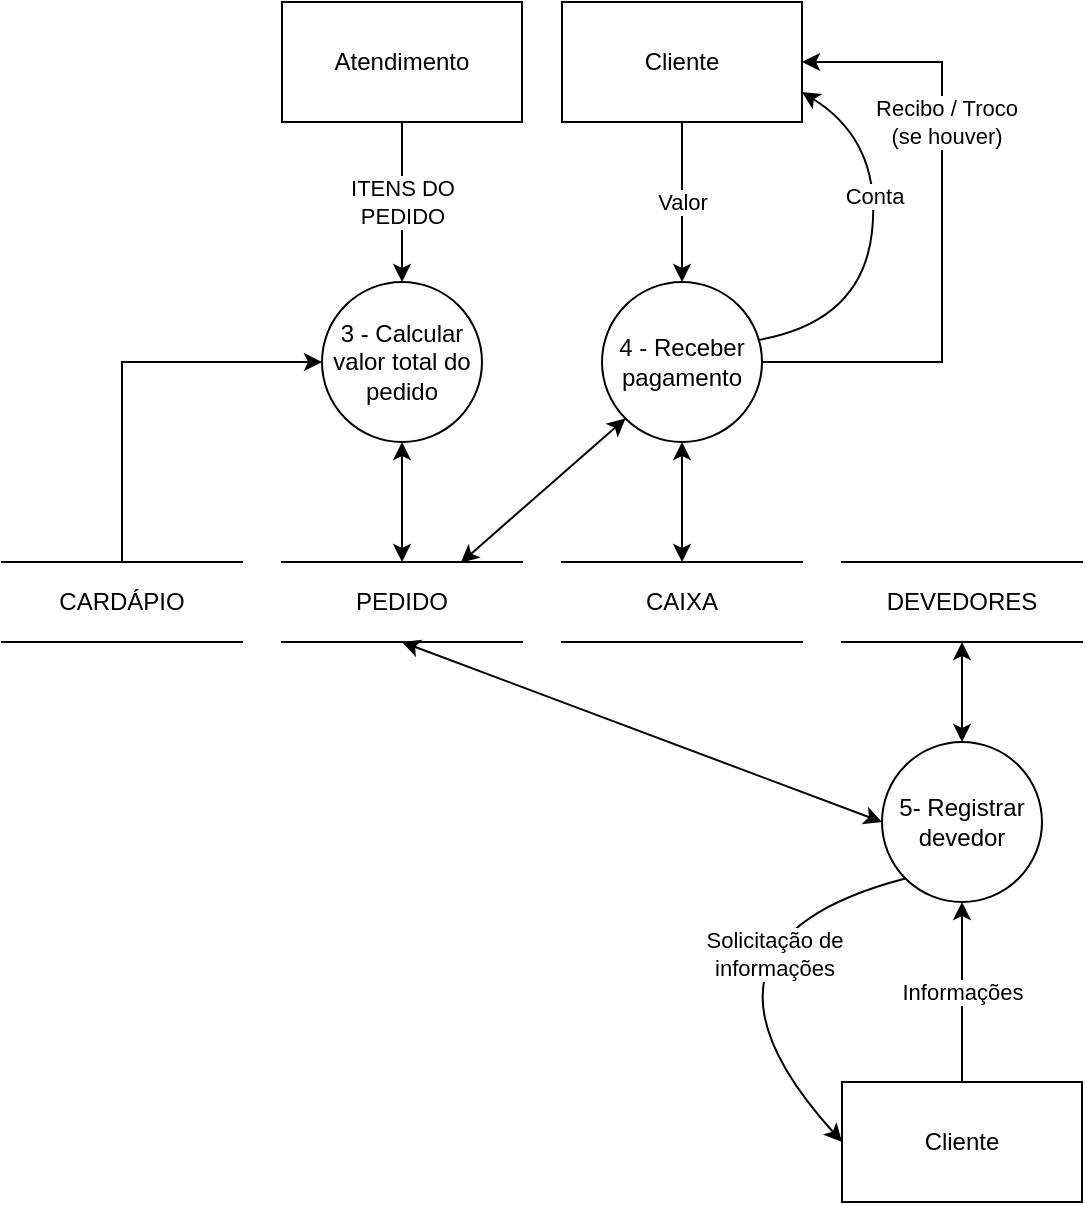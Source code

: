 <mxfile version="13.0.1" type="device"><diagram id="O9-q49qOztxJc_sjdITI" name="Page-1"><mxGraphModel dx="760" dy="678" grid="1" gridSize="10" guides="1" tooltips="1" connect="1" arrows="1" fold="1" page="1" pageScale="1" pageWidth="827" pageHeight="1169" math="0" shadow="0"><root><mxCell id="0"/><mxCell id="1" parent="0"/><mxCell id="ulFUTIXoaGptJrwHpELa-9" style="edgeStyle=orthogonalEdgeStyle;rounded=0;orthogonalLoop=1;jettySize=auto;html=1;exitX=0.5;exitY=0;exitDx=0;exitDy=0;entryX=0;entryY=0.5;entryDx=0;entryDy=0;" parent="1" source="ulFUTIXoaGptJrwHpELa-18" target="ulFUTIXoaGptJrwHpELa-10" edge="1"><mxGeometry relative="1" as="geometry"/></mxCell><mxCell id="ulFUTIXoaGptJrwHpELa-21" style="edgeStyle=orthogonalEdgeStyle;rounded=0;orthogonalLoop=1;jettySize=auto;html=1;startArrow=classic;startFill=1;" parent="1" source="ulFUTIXoaGptJrwHpELa-10" target="ulFUTIXoaGptJrwHpELa-19" edge="1"><mxGeometry relative="1" as="geometry"/></mxCell><mxCell id="ulFUTIXoaGptJrwHpELa-10" value="3 - Calcular valor total do pedido" style="ellipse;whiteSpace=wrap;html=1;aspect=fixed;" parent="1" vertex="1"><mxGeometry x="180" y="160" width="80" height="80" as="geometry"/></mxCell><mxCell id="ulFUTIXoaGptJrwHpELa-11" value="Atendimento" style="rounded=0;whiteSpace=wrap;html=1;spacing=0;" parent="1" vertex="1"><mxGeometry x="160" y="20" width="120" height="60" as="geometry"/></mxCell><mxCell id="ulFUTIXoaGptJrwHpELa-12" value="ITENS DO&lt;br&gt;PEDIDO" style="endArrow=classic;html=1;exitX=0.5;exitY=1;exitDx=0;exitDy=0;entryX=0.5;entryY=0;entryDx=0;entryDy=0;" parent="1" source="ulFUTIXoaGptJrwHpELa-11" target="ulFUTIXoaGptJrwHpELa-10" edge="1"><mxGeometry width="50" height="50" relative="1" as="geometry"><mxPoint x="204" y="180" as="sourcePoint"/><mxPoint x="254" y="130" as="targetPoint"/></mxGeometry></mxCell><mxCell id="ulFUTIXoaGptJrwHpELa-13" value="Informações" style="edgeStyle=orthogonalEdgeStyle;rounded=0;orthogonalLoop=1;jettySize=auto;html=1;entryX=0.5;entryY=1;entryDx=0;entryDy=0;fontFamily=Helvetica;" parent="1" source="ulFUTIXoaGptJrwHpELa-14" target="ulFUTIXoaGptJrwHpELa-15" edge="1"><mxGeometry relative="1" as="geometry"/></mxCell><mxCell id="ulFUTIXoaGptJrwHpELa-14" value="Cliente" style="rounded=0;whiteSpace=wrap;html=1;" parent="1" vertex="1"><mxGeometry x="440" y="560" width="120" height="60" as="geometry"/></mxCell><mxCell id="ulFUTIXoaGptJrwHpELa-15" value="&lt;div&gt;5- Registrar devedor&lt;/div&gt;" style="ellipse;whiteSpace=wrap;html=1;aspect=fixed;" parent="1" vertex="1"><mxGeometry x="460" y="390" width="80" height="80" as="geometry"/></mxCell><mxCell id="ulFUTIXoaGptJrwHpELa-16" value="DEVEDORES" style="shape=partialRectangle;whiteSpace=wrap;html=1;left=0;right=0;fillColor=none;" parent="1" vertex="1"><mxGeometry x="440" y="300" width="120" height="40" as="geometry"/></mxCell><mxCell id="ulFUTIXoaGptJrwHpELa-17" value="" style="endArrow=classic;startArrow=classic;html=1;fontFamily=Helvetica;exitX=0.5;exitY=1;exitDx=0;exitDy=0;" parent="1" source="ulFUTIXoaGptJrwHpELa-16" target="ulFUTIXoaGptJrwHpELa-15" edge="1"><mxGeometry width="50" height="50" relative="1" as="geometry"><mxPoint x="390" y="320" as="sourcePoint"/><mxPoint x="440" y="270" as="targetPoint"/></mxGeometry></mxCell><mxCell id="ulFUTIXoaGptJrwHpELa-18" value="CARDÁPIO" style="shape=partialRectangle;whiteSpace=wrap;html=1;left=0;right=0;fillColor=none;" parent="1" vertex="1"><mxGeometry x="20" y="300" width="120" height="40" as="geometry"/></mxCell><mxCell id="ulFUTIXoaGptJrwHpELa-19" value="PEDIDO" style="shape=partialRectangle;whiteSpace=wrap;html=1;left=0;right=0;fillColor=none;" parent="1" vertex="1"><mxGeometry x="160" y="300" width="120" height="40" as="geometry"/></mxCell><mxCell id="ulFUTIXoaGptJrwHpELa-20" value="CAIXA" style="shape=partialRectangle;whiteSpace=wrap;html=1;left=0;right=0;fillColor=none;" parent="1" vertex="1"><mxGeometry x="300" y="300" width="120" height="40" as="geometry"/></mxCell><mxCell id="ulFUTIXoaGptJrwHpELa-27" value="Valor" style="edgeStyle=orthogonalEdgeStyle;rounded=0;orthogonalLoop=1;jettySize=auto;html=1;startArrow=classic;startFill=1;endArrow=none;endFill=0;exitX=0.5;exitY=0;exitDx=0;exitDy=0;" parent="1" source="ulFUTIXoaGptJrwHpELa-23" target="ulFUTIXoaGptJrwHpELa-22" edge="1"><mxGeometry relative="1" as="geometry"/></mxCell><mxCell id="ulFUTIXoaGptJrwHpELa-22" value="Cliente" style="rounded=0;whiteSpace=wrap;html=1;" parent="1" vertex="1"><mxGeometry x="300" y="20" width="120" height="60" as="geometry"/></mxCell><mxCell id="ulFUTIXoaGptJrwHpELa-30" style="edgeStyle=orthogonalEdgeStyle;rounded=0;orthogonalLoop=1;jettySize=auto;html=1;startArrow=classic;startFill=1;endArrow=none;endFill=0;exitX=1;exitY=0.5;exitDx=0;exitDy=0;" parent="1" source="ulFUTIXoaGptJrwHpELa-22" target="ulFUTIXoaGptJrwHpELa-23" edge="1"><mxGeometry relative="1" as="geometry"><Array as="points"><mxPoint x="490" y="50"/><mxPoint x="490" y="200"/></Array></mxGeometry></mxCell><mxCell id="ulFUTIXoaGptJrwHpELa-31" value="Recibo / Troco&lt;br&gt;(se houver)" style="edgeLabel;html=1;align=center;verticalAlign=middle;resizable=0;points=[];" parent="ulFUTIXoaGptJrwHpELa-30" vertex="1" connectable="0"><mxGeometry x="0.067" y="2" relative="1" as="geometry"><mxPoint y="-65.52" as="offset"/></mxGeometry></mxCell><mxCell id="ulFUTIXoaGptJrwHpELa-23" value="&lt;div&gt;4 - Receber&lt;/div&gt;&lt;div&gt;pagamento&lt;br&gt;&lt;/div&gt;" style="ellipse;whiteSpace=wrap;html=1;aspect=fixed;" parent="1" vertex="1"><mxGeometry x="320" y="160" width="80" height="80" as="geometry"/></mxCell><mxCell id="ulFUTIXoaGptJrwHpELa-24" value="" style="endArrow=classic;startArrow=classic;html=1;entryX=0.5;entryY=1;entryDx=0;entryDy=0;exitX=0.5;exitY=0;exitDx=0;exitDy=0;" parent="1" source="ulFUTIXoaGptJrwHpELa-20" target="ulFUTIXoaGptJrwHpELa-23" edge="1"><mxGeometry width="50" height="50" relative="1" as="geometry"><mxPoint x="150" y="290" as="sourcePoint"/><mxPoint x="200" y="240" as="targetPoint"/></mxGeometry></mxCell><mxCell id="ulFUTIXoaGptJrwHpELa-28" value="" style="curved=1;endArrow=classic;html=1;exitX=0.973;exitY=0.363;exitDx=0;exitDy=0;entryX=1;entryY=0.75;entryDx=0;entryDy=0;exitPerimeter=0;" parent="1" source="ulFUTIXoaGptJrwHpELa-23" target="ulFUTIXoaGptJrwHpELa-22" edge="1"><mxGeometry width="50" height="50" relative="1" as="geometry"><mxPoint x="424" y="200" as="sourcePoint"/><mxPoint x="474" y="150" as="targetPoint"/><Array as="points"><mxPoint x="450" y="180"/><mxPoint x="460" y="90"/></Array></mxGeometry></mxCell><mxCell id="ulFUTIXoaGptJrwHpELa-29" value="Conta" style="edgeLabel;html=1;align=center;verticalAlign=middle;resizable=0;points=[];" parent="ulFUTIXoaGptJrwHpELa-28" vertex="1" connectable="0"><mxGeometry x="0.222" y="1" relative="1" as="geometry"><mxPoint as="offset"/></mxGeometry></mxCell><mxCell id="ulFUTIXoaGptJrwHpELa-32" value="" style="endArrow=classic;startArrow=classic;html=1;exitX=0.745;exitY=0.01;exitDx=0;exitDy=0;exitPerimeter=0;entryX=0;entryY=1;entryDx=0;entryDy=0;" parent="1" source="ulFUTIXoaGptJrwHpELa-19" target="ulFUTIXoaGptJrwHpELa-23" edge="1"><mxGeometry width="50" height="50" relative="1" as="geometry"><mxPoint x="130" y="290" as="sourcePoint"/><mxPoint x="180" y="240" as="targetPoint"/></mxGeometry></mxCell><mxCell id="ulFUTIXoaGptJrwHpELa-33" value="" style="endArrow=classic;startArrow=classic;html=1;entryX=0.5;entryY=1;entryDx=0;entryDy=0;exitX=0;exitY=0.5;exitDx=0;exitDy=0;" parent="1" source="ulFUTIXoaGptJrwHpELa-15" target="ulFUTIXoaGptJrwHpELa-19" edge="1"><mxGeometry width="50" height="50" relative="1" as="geometry"><mxPoint x="260" y="450" as="sourcePoint"/><mxPoint x="310" y="400" as="targetPoint"/></mxGeometry></mxCell><mxCell id="ulFUTIXoaGptJrwHpELa-35" value="" style="curved=1;endArrow=classic;html=1;exitX=0;exitY=1;exitDx=0;exitDy=0;entryX=0;entryY=0.5;entryDx=0;entryDy=0;" parent="1" source="ulFUTIXoaGptJrwHpELa-15" target="ulFUTIXoaGptJrwHpELa-14" edge="1"><mxGeometry width="50" height="50" relative="1" as="geometry"><mxPoint x="260" y="450" as="sourcePoint"/><mxPoint x="310" y="400" as="targetPoint"/><Array as="points"><mxPoint x="350" y="490"/></Array></mxGeometry></mxCell><mxCell id="ulFUTIXoaGptJrwHpELa-36" value="Solicitação de&lt;br&gt;informações" style="edgeLabel;html=1;align=center;verticalAlign=middle;resizable=0;points=[];" parent="ulFUTIXoaGptJrwHpELa-35" vertex="1" connectable="0"><mxGeometry x="-0.438" y="20" relative="1" as="geometry"><mxPoint as="offset"/></mxGeometry></mxCell></root></mxGraphModel></diagram></mxfile>
